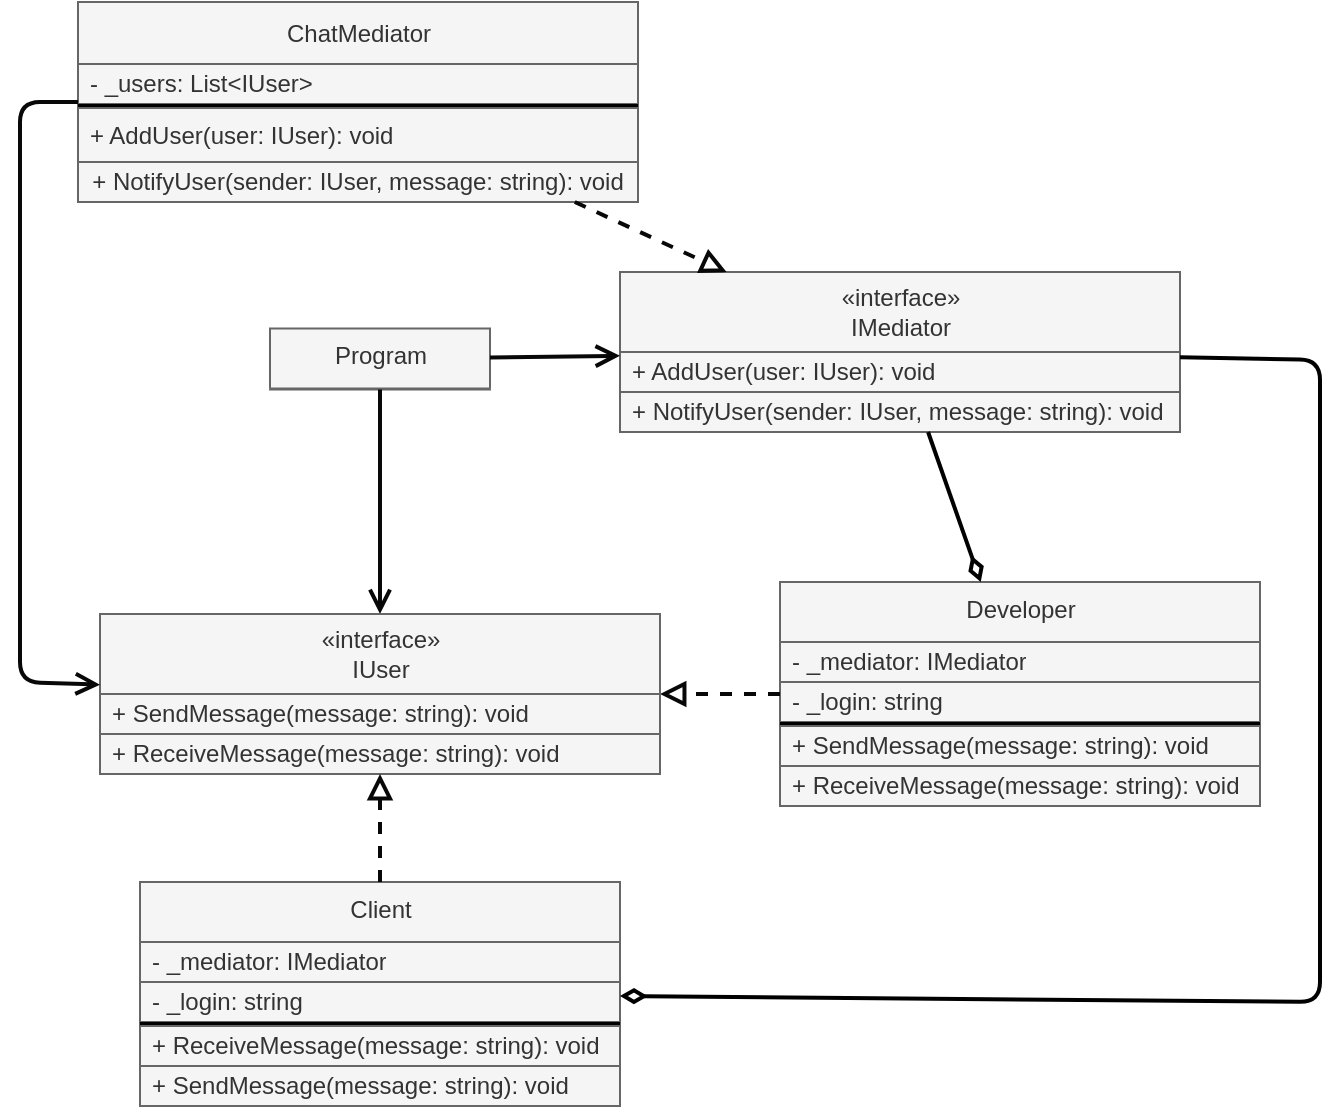 <mxfile>
    <diagram id="n-HU4fG1coUEZPLs6XPE" name="Page-1">
        <mxGraphModel dx="1125" dy="1402" grid="1" gridSize="10" guides="1" tooltips="1" connect="1" arrows="1" fold="1" page="1" pageScale="1" pageWidth="1169" pageHeight="827" background="#ffffff" math="0" shadow="0">
            <root>
                <mxCell id="0"/>
                <mxCell id="1" parent="0"/>
                <mxCell id="7" value="&lt;span style=&quot;font-weight: 400;&quot;&gt;ChatMediator&lt;br&gt;&lt;/span&gt;" style="swimlane;fontStyle=1;align=center;verticalAlign=middle;childLayout=stackLayout;horizontal=1;startSize=31;horizontalStack=0;resizeParent=1;resizeParentMax=0;resizeLast=0;collapsible=0;marginBottom=0;html=1;fillColor=#f5f5f5;fontColor=#333333;strokeColor=#666666;" parent="1" vertex="1">
                    <mxGeometry x="50" y="-790" width="280" height="100" as="geometry"/>
                </mxCell>
                <mxCell id="95" value="- _users: List&amp;lt;IUser&amp;gt;" style="text;html=1;strokeColor=#666666;fillColor=#f5f5f5;align=left;verticalAlign=middle;spacingLeft=4;spacingRight=4;overflow=hidden;rotatable=0;points=[[0,0.5],[1,0.5]];portConstraint=eastwest;fontColor=#333333;" parent="7" vertex="1">
                    <mxGeometry y="31" width="280" height="20" as="geometry"/>
                </mxCell>
                <mxCell id="96" value="" style="line;strokeWidth=2;align=left;verticalAlign=middle;spacingTop=-1;spacingLeft=3;spacingRight=3;rotatable=0;labelPosition=right;points=[];portConstraint=eastwest;labelBackgroundColor=#D1AEFC;labelBorderColor=none;shadow=0;" parent="7" vertex="1">
                    <mxGeometry y="51" width="280" height="2" as="geometry"/>
                </mxCell>
                <mxCell id="8" value="+ AddUser(user: IUser): void" style="text;html=1;strokeColor=#666666;fillColor=#f5f5f5;align=left;verticalAlign=middle;spacingLeft=4;spacingRight=4;overflow=hidden;rotatable=0;points=[[0,0.5],[1,0.5]];portConstraint=eastwest;fontColor=#333333;" parent="7" vertex="1">
                    <mxGeometry y="53" width="280" height="27" as="geometry"/>
                </mxCell>
                <mxCell id="73" value="+ NotifyUser(sender: IUser, message: string): void" style="text;html=1;strokeColor=#666666;fillColor=#f5f5f5;align=center;verticalAlign=middle;spacingLeft=4;spacingRight=4;overflow=hidden;rotatable=0;points=[[0,0.5],[1,0.5]];portConstraint=eastwest;fontColor=#333333;" parent="7" vertex="1">
                    <mxGeometry y="80" width="280" height="20" as="geometry"/>
                </mxCell>
                <mxCell id="25" value="Program" style="swimlane;fontStyle=0;align=center;verticalAlign=top;childLayout=stackLayout;horizontal=1;startSize=30;horizontalStack=0;resizeParent=1;resizeParentMax=0;resizeLast=0;collapsible=0;marginBottom=0;html=1;fillColor=#f5f5f5;fontColor=#333333;strokeColor=#666666;" parent="1" vertex="1">
                    <mxGeometry x="146" y="-626.75" width="110" height="30.5" as="geometry"/>
                </mxCell>
                <mxCell id="36" value="" style="endArrow=open;startArrow=none;endFill=0;startFill=0;endSize=8;html=1;verticalAlign=bottom;labelBackgroundColor=none;strokeWidth=2;sketch=0;fillColor=#f5f5f5;strokeColor=#080808;" parent="1" source="25" target="158" edge="1">
                    <mxGeometry width="160" relative="1" as="geometry">
                        <mxPoint x="561" y="-599.75" as="sourcePoint"/>
                        <mxPoint x="721" y="-599.75" as="targetPoint"/>
                        <Array as="points"/>
                    </mxGeometry>
                </mxCell>
                <mxCell id="91" value="&lt;span style=&quot;font-weight: 400;&quot;&gt;«interface»&lt;/span&gt;&lt;br style=&quot;font-weight: 400;&quot;&gt;&lt;span style=&quot;font-weight: 400;&quot;&gt;IMediator&lt;br&gt;&lt;/span&gt;" style="swimlane;fontStyle=1;align=center;verticalAlign=middle;childLayout=stackLayout;horizontal=1;startSize=40;horizontalStack=0;resizeParent=1;resizeParentMax=0;resizeLast=0;collapsible=0;marginBottom=0;html=1;fillColor=#f5f5f5;fontColor=#333333;strokeColor=#666666;" parent="1" vertex="1">
                    <mxGeometry x="321" y="-655" width="280" height="80" as="geometry"/>
                </mxCell>
                <mxCell id="116" value="+ AddUser(user: IUser): void" style="text;html=1;strokeColor=#666666;fillColor=#f5f5f5;align=left;verticalAlign=middle;spacingLeft=4;spacingRight=4;overflow=hidden;rotatable=0;points=[[0,0.5],[1,0.5]];portConstraint=eastwest;fontColor=#333333;" parent="91" vertex="1">
                    <mxGeometry y="40" width="280" height="20" as="geometry"/>
                </mxCell>
                <mxCell id="92" value="+ NotifyUser(sender: IUser, message: string): void" style="text;html=1;strokeColor=#666666;fillColor=#f5f5f5;align=left;verticalAlign=middle;spacingLeft=4;spacingRight=4;overflow=hidden;rotatable=0;points=[[0,0.5],[1,0.5]];portConstraint=eastwest;fontColor=#333333;" parent="91" vertex="1">
                    <mxGeometry y="60" width="280" height="20" as="geometry"/>
                </mxCell>
                <mxCell id="103" value="Developer" style="swimlane;fontStyle=0;align=center;verticalAlign=top;childLayout=stackLayout;horizontal=1;startSize=30;horizontalStack=0;resizeParent=1;resizeParentMax=0;resizeLast=0;collapsible=0;marginBottom=0;html=1;fillColor=#f5f5f5;fontColor=#333333;strokeColor=#666666;" parent="1" vertex="1">
                    <mxGeometry x="401" y="-500" width="240" height="112" as="geometry"/>
                </mxCell>
                <mxCell id="152" value="- _mediator: IMediator" style="text;html=1;strokeColor=#666666;fillColor=#f5f5f5;align=left;verticalAlign=middle;spacingLeft=4;spacingRight=4;overflow=hidden;rotatable=0;points=[[0,0.5],[1,0.5]];portConstraint=eastwest;fontColor=#333333;" vertex="1" parent="103">
                    <mxGeometry y="30" width="240" height="20" as="geometry"/>
                </mxCell>
                <mxCell id="153" value="- _login: string" style="text;html=1;strokeColor=#666666;fillColor=#f5f5f5;align=left;verticalAlign=middle;spacingLeft=4;spacingRight=4;overflow=hidden;rotatable=0;points=[[0,0.5],[1,0.5]];portConstraint=eastwest;fontColor=#333333;" vertex="1" parent="103">
                    <mxGeometry y="50" width="240" height="20" as="geometry"/>
                </mxCell>
                <mxCell id="154" value="" style="line;strokeWidth=2;align=left;verticalAlign=middle;spacingTop=-1;spacingLeft=3;spacingRight=3;rotatable=0;labelPosition=right;points=[];portConstraint=eastwest;labelBackgroundColor=#D1AEFC;labelBorderColor=none;shadow=0;" vertex="1" parent="103">
                    <mxGeometry y="70" width="240" height="2" as="geometry"/>
                </mxCell>
                <mxCell id="156" value="+&amp;nbsp;SendMessage(message: string): void" style="text;html=1;strokeColor=#666666;fillColor=#f5f5f5;align=left;verticalAlign=middle;spacingLeft=4;spacingRight=4;overflow=hidden;rotatable=0;points=[[0,0.5],[1,0.5]];portConstraint=eastwest;fontColor=#333333;" vertex="1" parent="103">
                    <mxGeometry y="72" width="240" height="20" as="geometry"/>
                </mxCell>
                <mxCell id="155" value="+&amp;nbsp;ReceiveMessage(message: string): void" style="text;html=1;strokeColor=#666666;fillColor=#f5f5f5;align=left;verticalAlign=middle;spacingLeft=4;spacingRight=4;overflow=hidden;rotatable=0;points=[[0,0.5],[1,0.5]];portConstraint=eastwest;fontColor=#333333;" vertex="1" parent="103">
                    <mxGeometry y="92" width="240" height="20" as="geometry"/>
                </mxCell>
                <mxCell id="123" value="" style="endArrow=block;startArrow=none;endFill=0;startFill=0;endSize=8;html=1;verticalAlign=bottom;dashed=1;labelBackgroundColor=none;sketch=0;strokeWidth=2;fillColor=#f5f5f5;strokeColor=#080808;" parent="1" source="103" target="158" edge="1">
                    <mxGeometry width="160" relative="1" as="geometry">
                        <mxPoint x="221" y="-275.25" as="sourcePoint"/>
                        <mxPoint x="471" y="-465.25" as="targetPoint"/>
                    </mxGeometry>
                </mxCell>
                <mxCell id="127" value="" style="endArrow=open;startArrow=none;endFill=0;startFill=0;endSize=8;html=1;verticalAlign=bottom;labelBackgroundColor=none;strokeWidth=2;sketch=0;fillColor=#f5f5f5;strokeColor=#080808;" parent="1" source="25" target="91" edge="1">
                    <mxGeometry width="160" relative="1" as="geometry">
                        <mxPoint x="111.391" y="-589.25" as="sourcePoint"/>
                        <mxPoint x="186.726" y="-496.25" as="targetPoint"/>
                    </mxGeometry>
                </mxCell>
                <mxCell id="128" value="Client" style="swimlane;fontStyle=0;align=center;verticalAlign=top;childLayout=stackLayout;horizontal=1;startSize=30;horizontalStack=0;resizeParent=1;resizeParentMax=0;resizeLast=0;collapsible=0;marginBottom=0;html=1;fillColor=#f5f5f5;fontColor=#333333;strokeColor=#666666;" parent="1" vertex="1">
                    <mxGeometry x="81" y="-350" width="240" height="112" as="geometry"/>
                </mxCell>
                <mxCell id="139" value="- _mediator: IMediator" style="text;html=1;strokeColor=#666666;fillColor=#f5f5f5;align=left;verticalAlign=middle;spacingLeft=4;spacingRight=4;overflow=hidden;rotatable=0;points=[[0,0.5],[1,0.5]];portConstraint=eastwest;fontColor=#333333;" parent="128" vertex="1">
                    <mxGeometry y="30" width="240" height="20" as="geometry"/>
                </mxCell>
                <mxCell id="141" value="- _login: string" style="text;html=1;strokeColor=#666666;fillColor=#f5f5f5;align=left;verticalAlign=middle;spacingLeft=4;spacingRight=4;overflow=hidden;rotatable=0;points=[[0,0.5],[1,0.5]];portConstraint=eastwest;fontColor=#333333;" parent="128" vertex="1">
                    <mxGeometry y="50" width="240" height="20" as="geometry"/>
                </mxCell>
                <mxCell id="130" value="" style="line;strokeWidth=2;align=left;verticalAlign=middle;spacingTop=-1;spacingLeft=3;spacingRight=3;rotatable=0;labelPosition=right;points=[];portConstraint=eastwest;labelBackgroundColor=#D1AEFC;labelBorderColor=none;shadow=0;" parent="128" vertex="1">
                    <mxGeometry y="70" width="240" height="2" as="geometry"/>
                </mxCell>
                <mxCell id="142" value="+&amp;nbsp;ReceiveMessage(message: string): void" style="text;html=1;strokeColor=#666666;fillColor=#f5f5f5;align=left;verticalAlign=middle;spacingLeft=4;spacingRight=4;overflow=hidden;rotatable=0;points=[[0,0.5],[1,0.5]];portConstraint=eastwest;fontColor=#333333;" parent="128" vertex="1">
                    <mxGeometry y="72" width="240" height="20" as="geometry"/>
                </mxCell>
                <mxCell id="147" value="+&amp;nbsp;SendMessage(message: string): void" style="text;html=1;strokeColor=#666666;fillColor=#f5f5f5;align=left;verticalAlign=middle;spacingLeft=4;spacingRight=4;overflow=hidden;rotatable=0;points=[[0,0.5],[1,0.5]];portConstraint=eastwest;fontColor=#333333;" vertex="1" parent="128">
                    <mxGeometry y="92" width="240" height="20" as="geometry"/>
                </mxCell>
                <mxCell id="146" value="" style="endArrow=none;startArrow=diamondThin;endFill=0;startFill=0;html=1;verticalAlign=bottom;labelBackgroundColor=none;strokeWidth=2;startSize=8;endSize=8;strokeColor=#000000;" edge="1" parent="1" source="128" target="91">
                    <mxGeometry width="160" relative="1" as="geometry">
                        <mxPoint x="481" y="-445.25" as="sourcePoint"/>
                        <mxPoint x="641" y="-445.25" as="targetPoint"/>
                        <Array as="points">
                            <mxPoint x="671" y="-290"/>
                            <mxPoint x="671" y="-611"/>
                        </Array>
                    </mxGeometry>
                </mxCell>
                <mxCell id="157" value="" style="endArrow=none;startArrow=diamondThin;endFill=0;startFill=0;html=1;verticalAlign=bottom;labelBackgroundColor=none;strokeWidth=2;startSize=8;endSize=8;strokeColor=#000000;" edge="1" parent="1" source="103" target="91">
                    <mxGeometry width="160" relative="1" as="geometry">
                        <mxPoint x="631" y="-602.923" as="sourcePoint"/>
                        <mxPoint x="501" y="-601.756" as="targetPoint"/>
                    </mxGeometry>
                </mxCell>
                <mxCell id="158" value="&lt;span style=&quot;font-weight: 400;&quot;&gt;«interface»&lt;/span&gt;&lt;br style=&quot;font-weight: 400;&quot;&gt;&lt;span style=&quot;font-weight: 400;&quot;&gt;IUser&lt;br&gt;&lt;/span&gt;" style="swimlane;fontStyle=1;align=center;verticalAlign=middle;childLayout=stackLayout;horizontal=1;startSize=40;horizontalStack=0;resizeParent=1;resizeParentMax=0;resizeLast=0;collapsible=0;marginBottom=0;html=1;fillColor=#f5f5f5;fontColor=#333333;strokeColor=#666666;" vertex="1" parent="1">
                    <mxGeometry x="61" y="-484" width="280" height="80" as="geometry"/>
                </mxCell>
                <mxCell id="162" value="+&amp;nbsp;SendMessage(message: string): void" style="text;html=1;strokeColor=#666666;fillColor=#f5f5f5;align=left;verticalAlign=middle;spacingLeft=4;spacingRight=4;overflow=hidden;rotatable=0;points=[[0,0.5],[1,0.5]];portConstraint=eastwest;fontColor=#333333;" vertex="1" parent="158">
                    <mxGeometry y="40" width="280" height="20" as="geometry"/>
                </mxCell>
                <mxCell id="163" value="+&amp;nbsp;ReceiveMessage(message: string): void" style="text;html=1;strokeColor=#666666;fillColor=#f5f5f5;align=left;verticalAlign=middle;spacingLeft=4;spacingRight=4;overflow=hidden;rotatable=0;points=[[0,0.5],[1,0.5]];portConstraint=eastwest;fontColor=#333333;" vertex="1" parent="158">
                    <mxGeometry y="60" width="280" height="20" as="geometry"/>
                </mxCell>
                <mxCell id="164" value="" style="endArrow=block;startArrow=none;endFill=0;startFill=0;endSize=8;html=1;verticalAlign=bottom;dashed=1;labelBackgroundColor=none;sketch=0;strokeWidth=2;fillColor=#f5f5f5;strokeColor=#080808;" edge="1" parent="1" source="128" target="158">
                    <mxGeometry width="160" relative="1" as="geometry">
                        <mxPoint x="631" y="-427.536" as="sourcePoint"/>
                        <mxPoint x="611" y="-422.25" as="targetPoint"/>
                    </mxGeometry>
                </mxCell>
                <mxCell id="165" value="" style="endArrow=block;startArrow=none;endFill=0;startFill=0;endSize=8;html=1;verticalAlign=bottom;dashed=1;labelBackgroundColor=none;sketch=0;strokeWidth=2;fillColor=#f5f5f5;strokeColor=#080808;" edge="1" parent="1" source="7" target="91">
                    <mxGeometry width="160" relative="1" as="geometry">
                        <mxPoint x="597.522" y="-413.25" as="sourcePoint"/>
                        <mxPoint x="654.913" y="-325.25" as="targetPoint"/>
                    </mxGeometry>
                </mxCell>
                <mxCell id="167" value="" style="endArrow=open;startArrow=none;endFill=0;startFill=0;endSize=8;html=1;verticalAlign=bottom;labelBackgroundColor=none;strokeWidth=2;sketch=0;fillColor=#f5f5f5;strokeColor=#080808;" edge="1" parent="1" source="7" target="158">
                    <mxGeometry width="160" relative="1" as="geometry">
                        <mxPoint x="115.977" y="-585.25" as="sourcePoint"/>
                        <mxPoint x="184.832" y="-480" as="targetPoint"/>
                        <Array as="points">
                            <mxPoint x="21" y="-740"/>
                            <mxPoint x="21" y="-450"/>
                        </Array>
                    </mxGeometry>
                </mxCell>
            </root>
        </mxGraphModel>
    </diagram>
</mxfile>